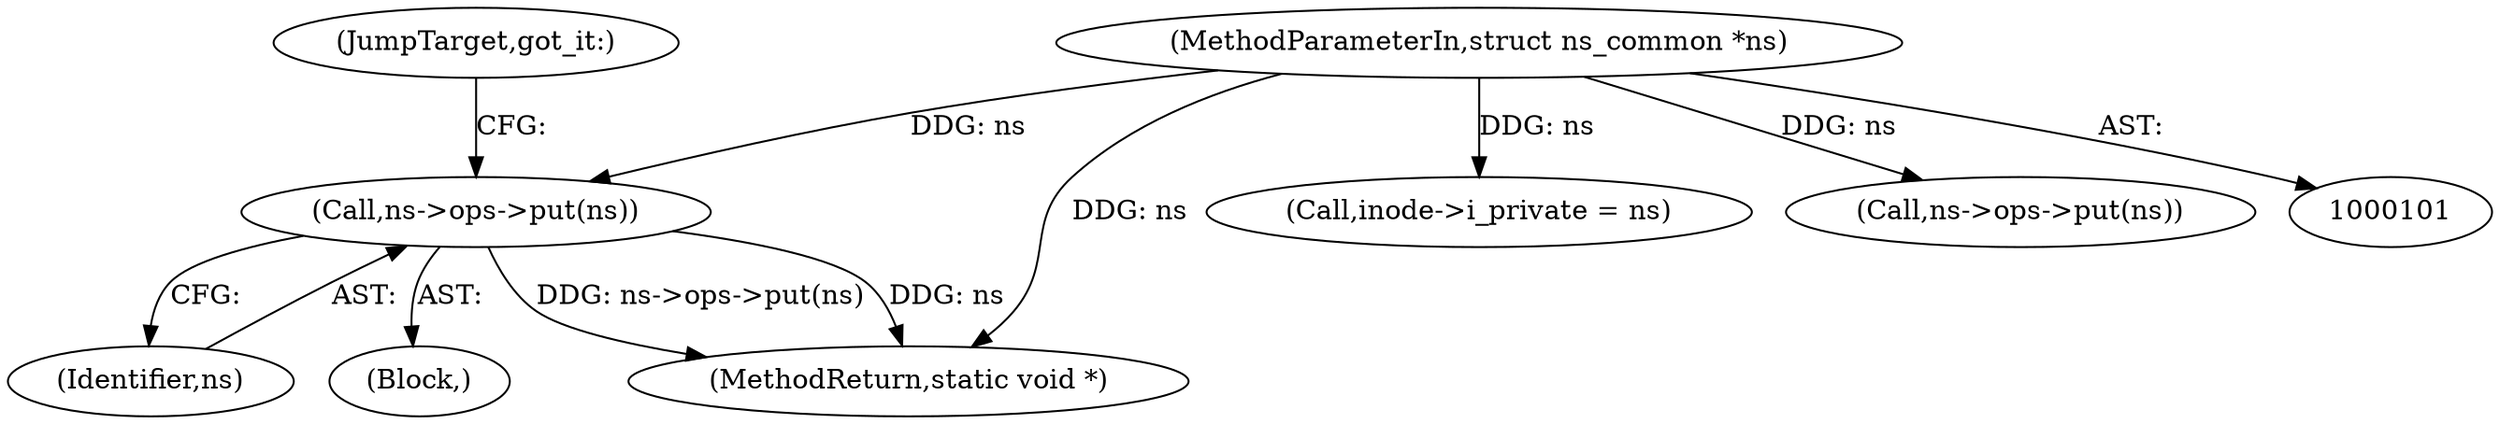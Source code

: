 digraph "0_linux_073c516ff73557a8f7315066856c04b50383ac34@pointer" {
"1000139" [label="(Call,ns->ops->put(ns))"];
"1000103" [label="(MethodParameterIn,struct ns_common *ns)"];
"1000212" [label="(Call,inode->i_private = ns)"];
"1000103" [label="(MethodParameterIn,struct ns_common *ns)"];
"1000140" [label="(Identifier,ns)"];
"1000139" [label="(Call,ns->ops->put(ns))"];
"1000104" [label="(Block,)"];
"1000167" [label="(Call,ns->ops->put(ns))"];
"1000141" [label="(JumpTarget,got_it:)"];
"1000276" [label="(MethodReturn,static void *)"];
"1000139" -> "1000104"  [label="AST: "];
"1000139" -> "1000140"  [label="CFG: "];
"1000140" -> "1000139"  [label="AST: "];
"1000141" -> "1000139"  [label="CFG: "];
"1000139" -> "1000276"  [label="DDG: ns->ops->put(ns)"];
"1000139" -> "1000276"  [label="DDG: ns"];
"1000103" -> "1000139"  [label="DDG: ns"];
"1000103" -> "1000101"  [label="AST: "];
"1000103" -> "1000276"  [label="DDG: ns"];
"1000103" -> "1000167"  [label="DDG: ns"];
"1000103" -> "1000212"  [label="DDG: ns"];
}

